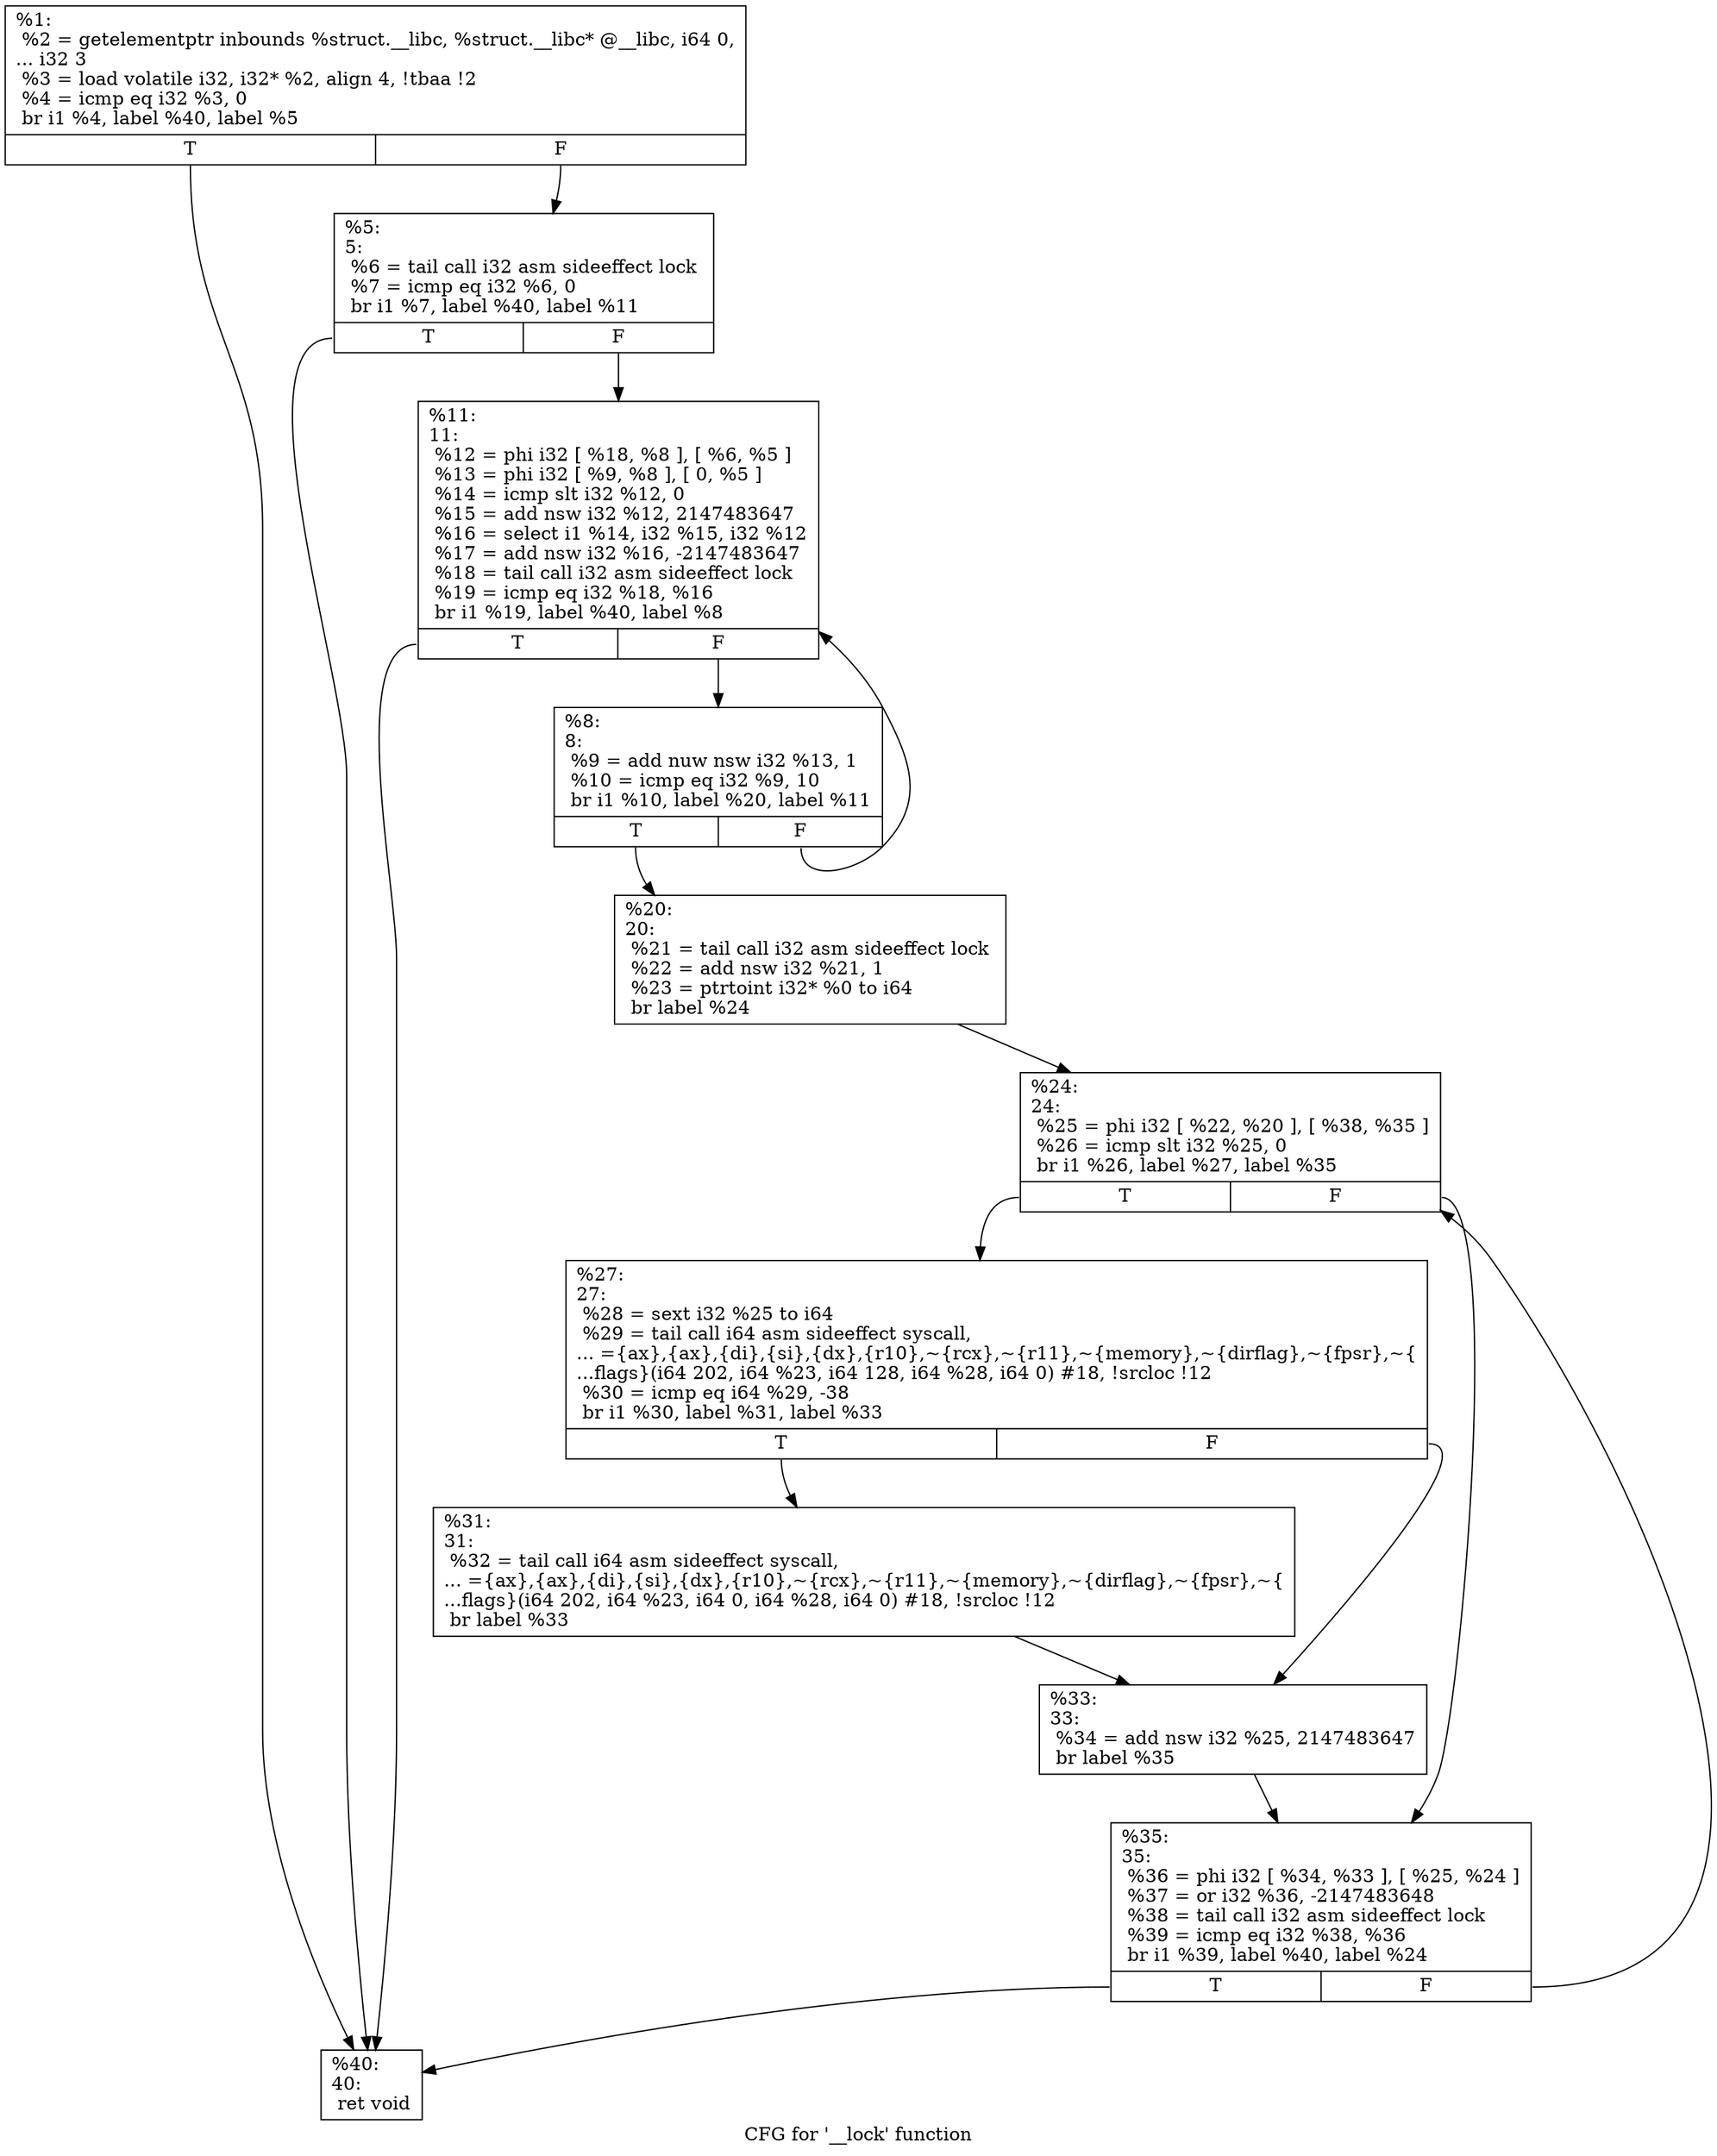 digraph "CFG for '__lock' function" {
	label="CFG for '__lock' function";

	Node0x1f60280 [shape=record,label="{%1:\l  %2 = getelementptr inbounds %struct.__libc, %struct.__libc* @__libc, i64 0,\l... i32 3\l  %3 = load volatile i32, i32* %2, align 4, !tbaa !2\l  %4 = icmp eq i32 %3, 0\l  br i1 %4, label %40, label %5\l|{<s0>T|<s1>F}}"];
	Node0x1f60280:s0 -> Node0x1f605a0;
	Node0x1f60280:s1 -> Node0x1f602d0;
	Node0x1f602d0 [shape=record,label="{%5:\l5:                                                \l  %6 = tail call i32 asm sideeffect lock \l  %7 = icmp eq i32 %6, 0\l  br i1 %7, label %40, label %11\l|{<s0>T|<s1>F}}"];
	Node0x1f602d0:s0 -> Node0x1f605a0;
	Node0x1f602d0:s1 -> Node0x1f60370;
	Node0x1f60320 [shape=record,label="{%8:\l8:                                                \l  %9 = add nuw nsw i32 %13, 1\l  %10 = icmp eq i32 %9, 10\l  br i1 %10, label %20, label %11\l|{<s0>T|<s1>F}}"];
	Node0x1f60320:s0 -> Node0x1f603c0;
	Node0x1f60320:s1 -> Node0x1f60370;
	Node0x1f60370 [shape=record,label="{%11:\l11:                                               \l  %12 = phi i32 [ %18, %8 ], [ %6, %5 ]\l  %13 = phi i32 [ %9, %8 ], [ 0, %5 ]\l  %14 = icmp slt i32 %12, 0\l  %15 = add nsw i32 %12, 2147483647\l  %16 = select i1 %14, i32 %15, i32 %12\l  %17 = add nsw i32 %16, -2147483647\l  %18 = tail call i32 asm sideeffect lock \l  %19 = icmp eq i32 %18, %16\l  br i1 %19, label %40, label %8\l|{<s0>T|<s1>F}}"];
	Node0x1f60370:s0 -> Node0x1f605a0;
	Node0x1f60370:s1 -> Node0x1f60320;
	Node0x1f603c0 [shape=record,label="{%20:\l20:                                               \l  %21 = tail call i32 asm sideeffect lock \l  %22 = add nsw i32 %21, 1\l  %23 = ptrtoint i32* %0 to i64\l  br label %24\l}"];
	Node0x1f603c0 -> Node0x1f60410;
	Node0x1f60410 [shape=record,label="{%24:\l24:                                               \l  %25 = phi i32 [ %22, %20 ], [ %38, %35 ]\l  %26 = icmp slt i32 %25, 0\l  br i1 %26, label %27, label %35\l|{<s0>T|<s1>F}}"];
	Node0x1f60410:s0 -> Node0x1f60460;
	Node0x1f60410:s1 -> Node0x1f60550;
	Node0x1f60460 [shape=record,label="{%27:\l27:                                               \l  %28 = sext i32 %25 to i64\l  %29 = tail call i64 asm sideeffect syscall,\l... =\{ax\},\{ax\},\{di\},\{si\},\{dx\},\{r10\},~\{rcx\},~\{r11\},~\{memory\},~\{dirflag\},~\{fpsr\},~\{\l...flags\}(i64 202, i64 %23, i64 128, i64 %28, i64 0) #18, !srcloc !12\l  %30 = icmp eq i64 %29, -38\l  br i1 %30, label %31, label %33\l|{<s0>T|<s1>F}}"];
	Node0x1f60460:s0 -> Node0x1f604b0;
	Node0x1f60460:s1 -> Node0x1f60500;
	Node0x1f604b0 [shape=record,label="{%31:\l31:                                               \l  %32 = tail call i64 asm sideeffect syscall,\l... =\{ax\},\{ax\},\{di\},\{si\},\{dx\},\{r10\},~\{rcx\},~\{r11\},~\{memory\},~\{dirflag\},~\{fpsr\},~\{\l...flags\}(i64 202, i64 %23, i64 0, i64 %28, i64 0) #18, !srcloc !12\l  br label %33\l}"];
	Node0x1f604b0 -> Node0x1f60500;
	Node0x1f60500 [shape=record,label="{%33:\l33:                                               \l  %34 = add nsw i32 %25, 2147483647\l  br label %35\l}"];
	Node0x1f60500 -> Node0x1f60550;
	Node0x1f60550 [shape=record,label="{%35:\l35:                                               \l  %36 = phi i32 [ %34, %33 ], [ %25, %24 ]\l  %37 = or i32 %36, -2147483648\l  %38 = tail call i32 asm sideeffect lock \l  %39 = icmp eq i32 %38, %36\l  br i1 %39, label %40, label %24\l|{<s0>T|<s1>F}}"];
	Node0x1f60550:s0 -> Node0x1f605a0;
	Node0x1f60550:s1 -> Node0x1f60410;
	Node0x1f605a0 [shape=record,label="{%40:\l40:                                               \l  ret void\l}"];
}
